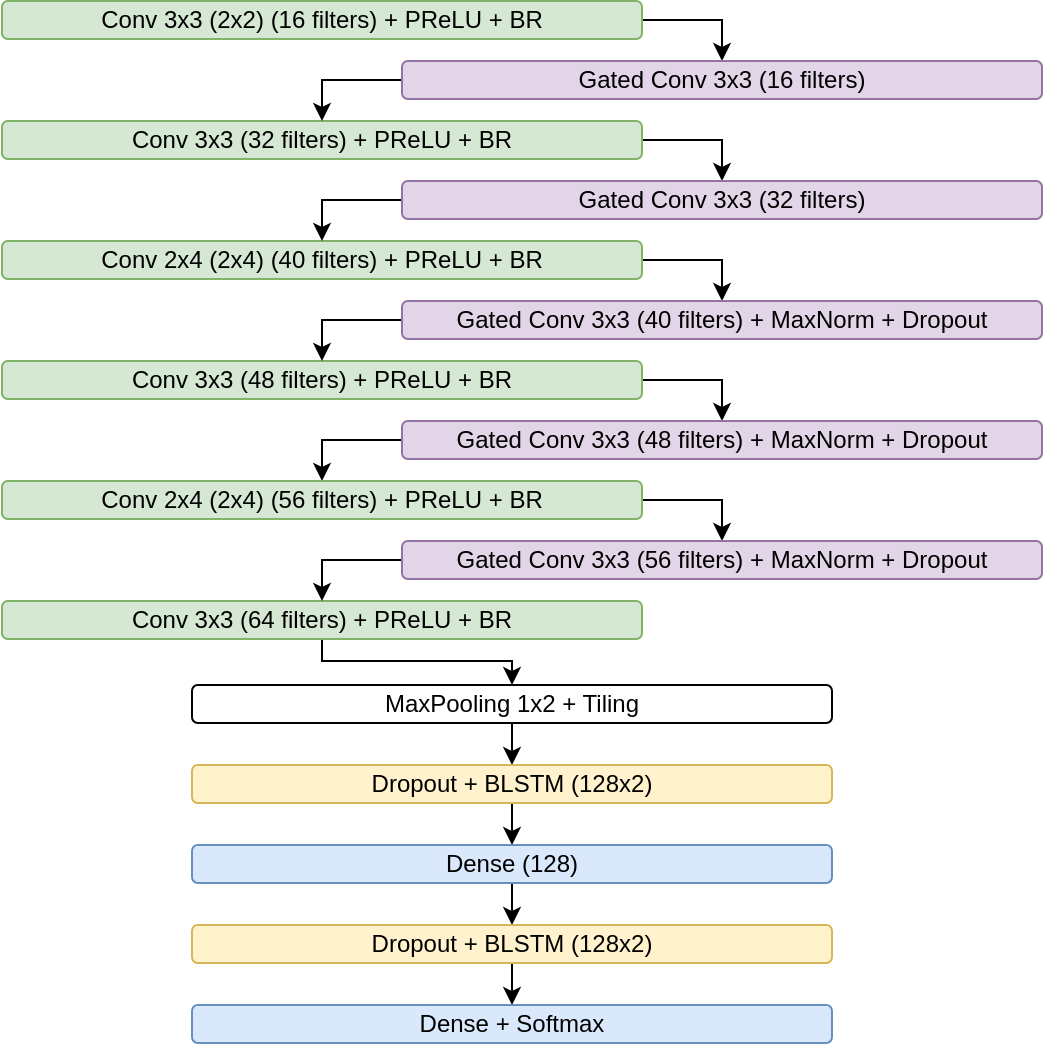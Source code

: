 <mxfile version="10.9.0"><diagram id="P5unOQftEIrrhd_QLmWK" name="Page-1"><mxGraphModel dx="1394" dy="811" grid="1" gridSize="10" guides="1" tooltips="1" connect="1" arrows="1" fold="1" page="1" pageScale="1" pageWidth="850" pageHeight="1100" math="0" shadow="0"><root><mxCell id="0"/><mxCell id="1" parent="0"/><mxCell id="NX1_2ATga-lbesDvQdva-1" style="edgeStyle=orthogonalEdgeStyle;rounded=0;orthogonalLoop=1;jettySize=auto;html=1;entryX=0.5;entryY=0;entryDx=0;entryDy=0;" edge="1" parent="1" source="NX1_2ATga-lbesDvQdva-2" target="NX1_2ATga-lbesDvQdva-6"><mxGeometry relative="1" as="geometry"><Array as="points"><mxPoint x="400" y="168.5"/></Array></mxGeometry></mxCell><mxCell id="NX1_2ATga-lbesDvQdva-2" value="Conv 2x4 (2x4) (40 filters)&amp;nbsp;+ PReLU + BR" style="rounded=1;whiteSpace=wrap;html=1;fillColor=#d5e8d4;strokeColor=#82b366;" vertex="1" parent="1"><mxGeometry x="40" y="158.5" width="320" height="19" as="geometry"/></mxCell><mxCell id="NX1_2ATga-lbesDvQdva-3" style="edgeStyle=orthogonalEdgeStyle;rounded=0;orthogonalLoop=1;jettySize=auto;html=1;entryX=0.5;entryY=0;entryDx=0;entryDy=0;" edge="1" parent="1" source="NX1_2ATga-lbesDvQdva-4" target="NX1_2ATga-lbesDvQdva-8"><mxGeometry relative="1" as="geometry"><Array as="points"><mxPoint x="400" y="228.5"/></Array></mxGeometry></mxCell><mxCell id="NX1_2ATga-lbesDvQdva-4" value="Conv 3x3 (48 filters)&amp;nbsp;+ PReLU + BR" style="rounded=1;whiteSpace=wrap;html=1;fillColor=#d5e8d4;strokeColor=#82b366;" vertex="1" parent="1"><mxGeometry x="40" y="218.5" width="320" height="19" as="geometry"/></mxCell><mxCell id="NX1_2ATga-lbesDvQdva-5" style="edgeStyle=orthogonalEdgeStyle;rounded=0;orthogonalLoop=1;jettySize=auto;html=1;entryX=0.5;entryY=0;entryDx=0;entryDy=0;" edge="1" parent="1" source="NX1_2ATga-lbesDvQdva-6" target="NX1_2ATga-lbesDvQdva-4"><mxGeometry relative="1" as="geometry"><Array as="points"><mxPoint x="200" y="198.5"/></Array></mxGeometry></mxCell><mxCell id="NX1_2ATga-lbesDvQdva-6" value="Gated Conv 3x3 (40 filters)&amp;nbsp;+ MaxNorm + Dropout&lt;br&gt;" style="rounded=1;whiteSpace=wrap;html=1;fillColor=#e1d5e7;strokeColor=#9673a6;" vertex="1" parent="1"><mxGeometry x="240" y="188.5" width="320" height="19" as="geometry"/></mxCell><mxCell id="NX1_2ATga-lbesDvQdva-7" style="edgeStyle=orthogonalEdgeStyle;rounded=0;orthogonalLoop=1;jettySize=auto;html=1;entryX=0.5;entryY=0;entryDx=0;entryDy=0;" edge="1" parent="1" source="NX1_2ATga-lbesDvQdva-8" target="NX1_2ATga-lbesDvQdva-10"><mxGeometry relative="1" as="geometry"><Array as="points"><mxPoint x="200" y="258.5"/></Array></mxGeometry></mxCell><mxCell id="NX1_2ATga-lbesDvQdva-8" value="Gated Conv 3x3 (48 filters)&amp;nbsp;+ MaxNorm + Dropout" style="rounded=1;whiteSpace=wrap;html=1;fillColor=#e1d5e7;strokeColor=#9673a6;" vertex="1" parent="1"><mxGeometry x="240" y="248.5" width="320" height="19" as="geometry"/></mxCell><mxCell id="NX1_2ATga-lbesDvQdva-9" style="edgeStyle=orthogonalEdgeStyle;rounded=0;orthogonalLoop=1;jettySize=auto;html=1;entryX=0.5;entryY=0;entryDx=0;entryDy=0;" edge="1" parent="1" source="NX1_2ATga-lbesDvQdva-10" target="NX1_2ATga-lbesDvQdva-23"><mxGeometry relative="1" as="geometry"><Array as="points"><mxPoint x="400" y="288.5"/></Array></mxGeometry></mxCell><mxCell id="NX1_2ATga-lbesDvQdva-10" value="Conv 2x4 (2x4) (56 filters)&amp;nbsp;+ PReLU + BR" style="rounded=1;whiteSpace=wrap;html=1;fillColor=#d5e8d4;strokeColor=#82b366;" vertex="1" parent="1"><mxGeometry x="40" y="278.5" width="320" height="19" as="geometry"/></mxCell><mxCell id="NX1_2ATga-lbesDvQdva-11" style="edgeStyle=orthogonalEdgeStyle;rounded=0;orthogonalLoop=1;jettySize=auto;html=1;entryX=0.5;entryY=0;entryDx=0;entryDy=0;" edge="1" parent="1" source="NX1_2ATga-lbesDvQdva-12" target="NX1_2ATga-lbesDvQdva-14"><mxGeometry relative="1" as="geometry"><Array as="points"><mxPoint x="200" y="368.5"/><mxPoint x="295" y="368.5"/></Array></mxGeometry></mxCell><mxCell id="NX1_2ATga-lbesDvQdva-12" value="Conv 3x3 (64 filters)&amp;nbsp;+ PReLU + BR" style="rounded=1;whiteSpace=wrap;html=1;fillColor=#d5e8d4;strokeColor=#82b366;" vertex="1" parent="1"><mxGeometry x="40" y="338.5" width="320" height="19" as="geometry"/></mxCell><mxCell id="NX1_2ATga-lbesDvQdva-13" value="" style="edgeStyle=orthogonalEdgeStyle;rounded=0;orthogonalLoop=1;jettySize=auto;html=1;" edge="1" parent="1" source="NX1_2ATga-lbesDvQdva-14" target="NX1_2ATga-lbesDvQdva-16"><mxGeometry relative="1" as="geometry"/></mxCell><mxCell id="NX1_2ATga-lbesDvQdva-14" value="MaxPooling 1x2 + Tiling" style="rounded=1;whiteSpace=wrap;html=1;" vertex="1" parent="1"><mxGeometry x="135" y="380.5" width="320" height="19" as="geometry"/></mxCell><mxCell id="NX1_2ATga-lbesDvQdva-15" value="" style="edgeStyle=orthogonalEdgeStyle;rounded=0;orthogonalLoop=1;jettySize=auto;html=1;" edge="1" parent="1" source="NX1_2ATga-lbesDvQdva-16" target="NX1_2ATga-lbesDvQdva-18"><mxGeometry relative="1" as="geometry"/></mxCell><mxCell id="NX1_2ATga-lbesDvQdva-16" value="Dropout + BLSTM (128x2)" style="rounded=1;whiteSpace=wrap;html=1;fillColor=#fff2cc;strokeColor=#d6b656;" vertex="1" parent="1"><mxGeometry x="135" y="420.5" width="320" height="19" as="geometry"/></mxCell><mxCell id="NX1_2ATga-lbesDvQdva-17" value="" style="edgeStyle=orthogonalEdgeStyle;rounded=0;orthogonalLoop=1;jettySize=auto;html=1;" edge="1" parent="1" source="NX1_2ATga-lbesDvQdva-18" target="NX1_2ATga-lbesDvQdva-20"><mxGeometry relative="1" as="geometry"/></mxCell><mxCell id="NX1_2ATga-lbesDvQdva-18" value="Dense (128)" style="rounded=1;whiteSpace=wrap;html=1;fillColor=#dae8fc;strokeColor=#6c8ebf;" vertex="1" parent="1"><mxGeometry x="135" y="460.5" width="320" height="19" as="geometry"/></mxCell><mxCell id="NX1_2ATga-lbesDvQdva-19" value="" style="edgeStyle=orthogonalEdgeStyle;rounded=0;orthogonalLoop=1;jettySize=auto;html=1;" edge="1" parent="1" source="NX1_2ATga-lbesDvQdva-20" target="NX1_2ATga-lbesDvQdva-21"><mxGeometry relative="1" as="geometry"/></mxCell><mxCell id="NX1_2ATga-lbesDvQdva-20" value="Dropout +&amp;nbsp;BLSTM (128x2)" style="rounded=1;whiteSpace=wrap;html=1;fillColor=#fff2cc;strokeColor=#d6b656;" vertex="1" parent="1"><mxGeometry x="135" y="500.5" width="320" height="19" as="geometry"/></mxCell><mxCell id="NX1_2ATga-lbesDvQdva-21" value="Dense + Softmax" style="rounded=1;whiteSpace=wrap;html=1;fillColor=#dae8fc;strokeColor=#6c8ebf;" vertex="1" parent="1"><mxGeometry x="135" y="540.5" width="320" height="19" as="geometry"/></mxCell><mxCell id="NX1_2ATga-lbesDvQdva-22" style="edgeStyle=orthogonalEdgeStyle;rounded=0;orthogonalLoop=1;jettySize=auto;html=1;entryX=0.5;entryY=0;entryDx=0;entryDy=0;" edge="1" parent="1" source="NX1_2ATga-lbesDvQdva-23" target="NX1_2ATga-lbesDvQdva-12"><mxGeometry relative="1" as="geometry"><Array as="points"><mxPoint x="200" y="318.5"/></Array></mxGeometry></mxCell><mxCell id="NX1_2ATga-lbesDvQdva-23" value="Gated Conv 3x3 (56 filters) + MaxNorm + Dropout" style="rounded=1;whiteSpace=wrap;html=1;fillColor=#e1d5e7;strokeColor=#9673a6;" vertex="1" parent="1"><mxGeometry x="240" y="308.5" width="320" height="19" as="geometry"/></mxCell><mxCell id="NX1_2ATga-lbesDvQdva-24" style="edgeStyle=orthogonalEdgeStyle;rounded=0;orthogonalLoop=1;jettySize=auto;html=1;entryX=0.5;entryY=0;entryDx=0;entryDy=0;" edge="1" parent="1" source="NX1_2ATga-lbesDvQdva-25" target="NX1_2ATga-lbesDvQdva-27"><mxGeometry relative="1" as="geometry"><Array as="points"><mxPoint x="400" y="108.5"/></Array></mxGeometry></mxCell><mxCell id="NX1_2ATga-lbesDvQdva-25" value="Conv 3x3&amp;nbsp;(32 filters)&amp;nbsp;+ PReLU + BR" style="rounded=1;whiteSpace=wrap;html=1;fillColor=#d5e8d4;strokeColor=#82b366;" vertex="1" parent="1"><mxGeometry x="40" y="98.5" width="320" height="19" as="geometry"/></mxCell><mxCell id="NX1_2ATga-lbesDvQdva-26" style="edgeStyle=orthogonalEdgeStyle;rounded=0;orthogonalLoop=1;jettySize=auto;html=1;entryX=0.5;entryY=0;entryDx=0;entryDy=0;" edge="1" parent="1" source="NX1_2ATga-lbesDvQdva-27" target="NX1_2ATga-lbesDvQdva-2"><mxGeometry relative="1" as="geometry"><Array as="points"><mxPoint x="200" y="138.5"/></Array></mxGeometry></mxCell><mxCell id="NX1_2ATga-lbesDvQdva-27" value="Gated Conv 3x3 (32 filters)" style="rounded=1;whiteSpace=wrap;html=1;fillColor=#e1d5e7;strokeColor=#9673a6;" vertex="1" parent="1"><mxGeometry x="240" y="128.5" width="320" height="19" as="geometry"/></mxCell><mxCell id="NX1_2ATga-lbesDvQdva-28" style="edgeStyle=orthogonalEdgeStyle;rounded=0;orthogonalLoop=1;jettySize=auto;html=1;entryX=0.5;entryY=0;entryDx=0;entryDy=0;" edge="1" parent="1" source="NX1_2ATga-lbesDvQdva-29" target="NX1_2ATga-lbesDvQdva-31"><mxGeometry relative="1" as="geometry"><Array as="points"><mxPoint x="400" y="48.5"/></Array></mxGeometry></mxCell><mxCell id="NX1_2ATga-lbesDvQdva-29" value="Conv 3x3 (2x2) (16 filters) + PReLU + BR" style="rounded=1;whiteSpace=wrap;html=1;fillColor=#d5e8d4;strokeColor=#82b366;" vertex="1" parent="1"><mxGeometry x="40" y="38.5" width="320" height="19" as="geometry"/></mxCell><mxCell id="NX1_2ATga-lbesDvQdva-30" style="edgeStyle=orthogonalEdgeStyle;rounded=0;orthogonalLoop=1;jettySize=auto;html=1;entryX=0.5;entryY=0;entryDx=0;entryDy=0;" edge="1" parent="1" source="NX1_2ATga-lbesDvQdva-31" target="NX1_2ATga-lbesDvQdva-25"><mxGeometry relative="1" as="geometry"><Array as="points"><mxPoint x="200" y="78.5"/></Array></mxGeometry></mxCell><mxCell id="NX1_2ATga-lbesDvQdva-31" value="Gated Conv 3x3 (16 filters)" style="rounded=1;whiteSpace=wrap;html=1;fillColor=#e1d5e7;strokeColor=#9673a6;" vertex="1" parent="1"><mxGeometry x="240" y="68.5" width="320" height="19" as="geometry"/></mxCell></root></mxGraphModel></diagram></mxfile>
